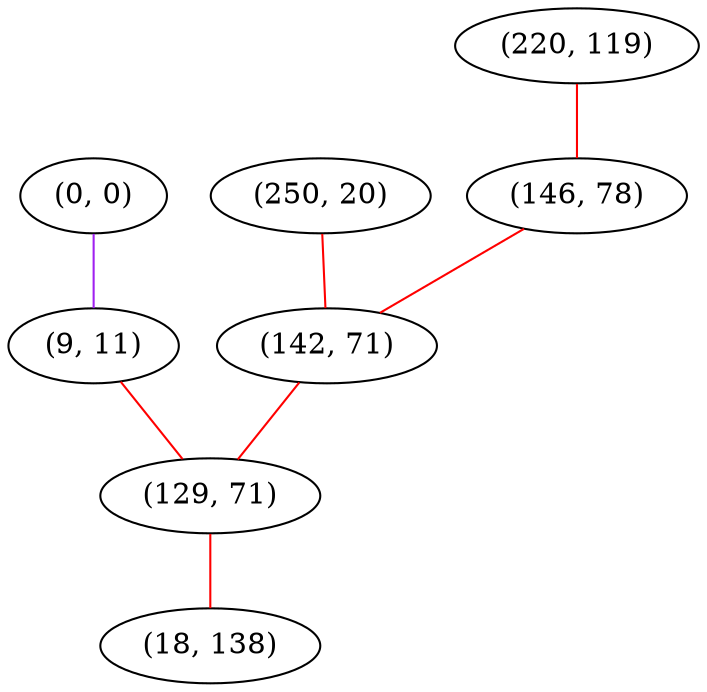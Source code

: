 graph "" {
"(0, 0)";
"(250, 20)";
"(220, 119)";
"(146, 78)";
"(142, 71)";
"(9, 11)";
"(129, 71)";
"(18, 138)";
"(0, 0)" -- "(9, 11)"  [color=purple, key=0, weight=4];
"(250, 20)" -- "(142, 71)"  [color=red, key=0, weight=1];
"(220, 119)" -- "(146, 78)"  [color=red, key=0, weight=1];
"(146, 78)" -- "(142, 71)"  [color=red, key=0, weight=1];
"(142, 71)" -- "(129, 71)"  [color=red, key=0, weight=1];
"(9, 11)" -- "(129, 71)"  [color=red, key=0, weight=1];
"(129, 71)" -- "(18, 138)"  [color=red, key=0, weight=1];
}
